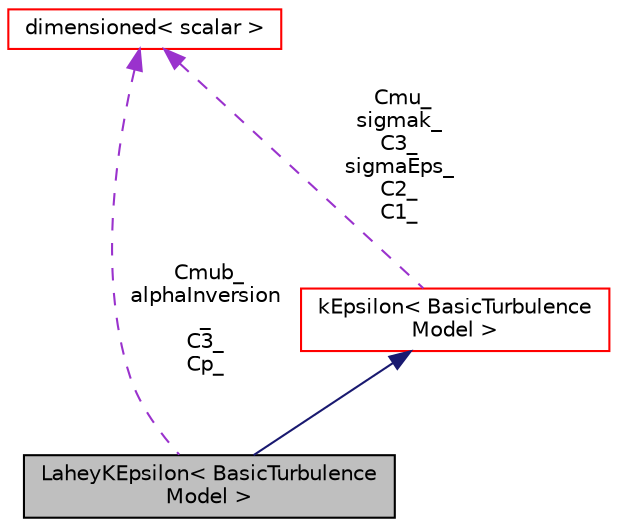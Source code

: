digraph "LaheyKEpsilon&lt; BasicTurbulenceModel &gt;"
{
  bgcolor="transparent";
  edge [fontname="Helvetica",fontsize="10",labelfontname="Helvetica",labelfontsize="10"];
  node [fontname="Helvetica",fontsize="10",shape=record];
  Node1 [label="LaheyKEpsilon\< BasicTurbulence\lModel \>",height=0.2,width=0.4,color="black", fillcolor="grey75", style="filled", fontcolor="black"];
  Node2 -> Node1 [dir="back",color="midnightblue",fontsize="10",style="solid",fontname="Helvetica"];
  Node2 [label="kEpsilon\< BasicTurbulence\lModel \>",height=0.2,width=0.4,color="red",URL="$a01218.html",tooltip="Standard k-epsilon turbulence model for incompressible and compressible flows including rapid distort..."];
  Node3 -> Node2 [dir="back",color="darkorchid3",fontsize="10",style="dashed",label=" Cmu_\nsigmak_\nC3_\nsigmaEps_\nC2_\nC1_" ,fontname="Helvetica"];
  Node3 [label="dimensioned\< scalar \>",height=0.2,width=0.4,color="red",URL="$a00526.html"];
  Node3 -> Node1 [dir="back",color="darkorchid3",fontsize="10",style="dashed",label=" Cmub_\nalphaInversion\l_\nC3_\nCp_" ,fontname="Helvetica"];
}
